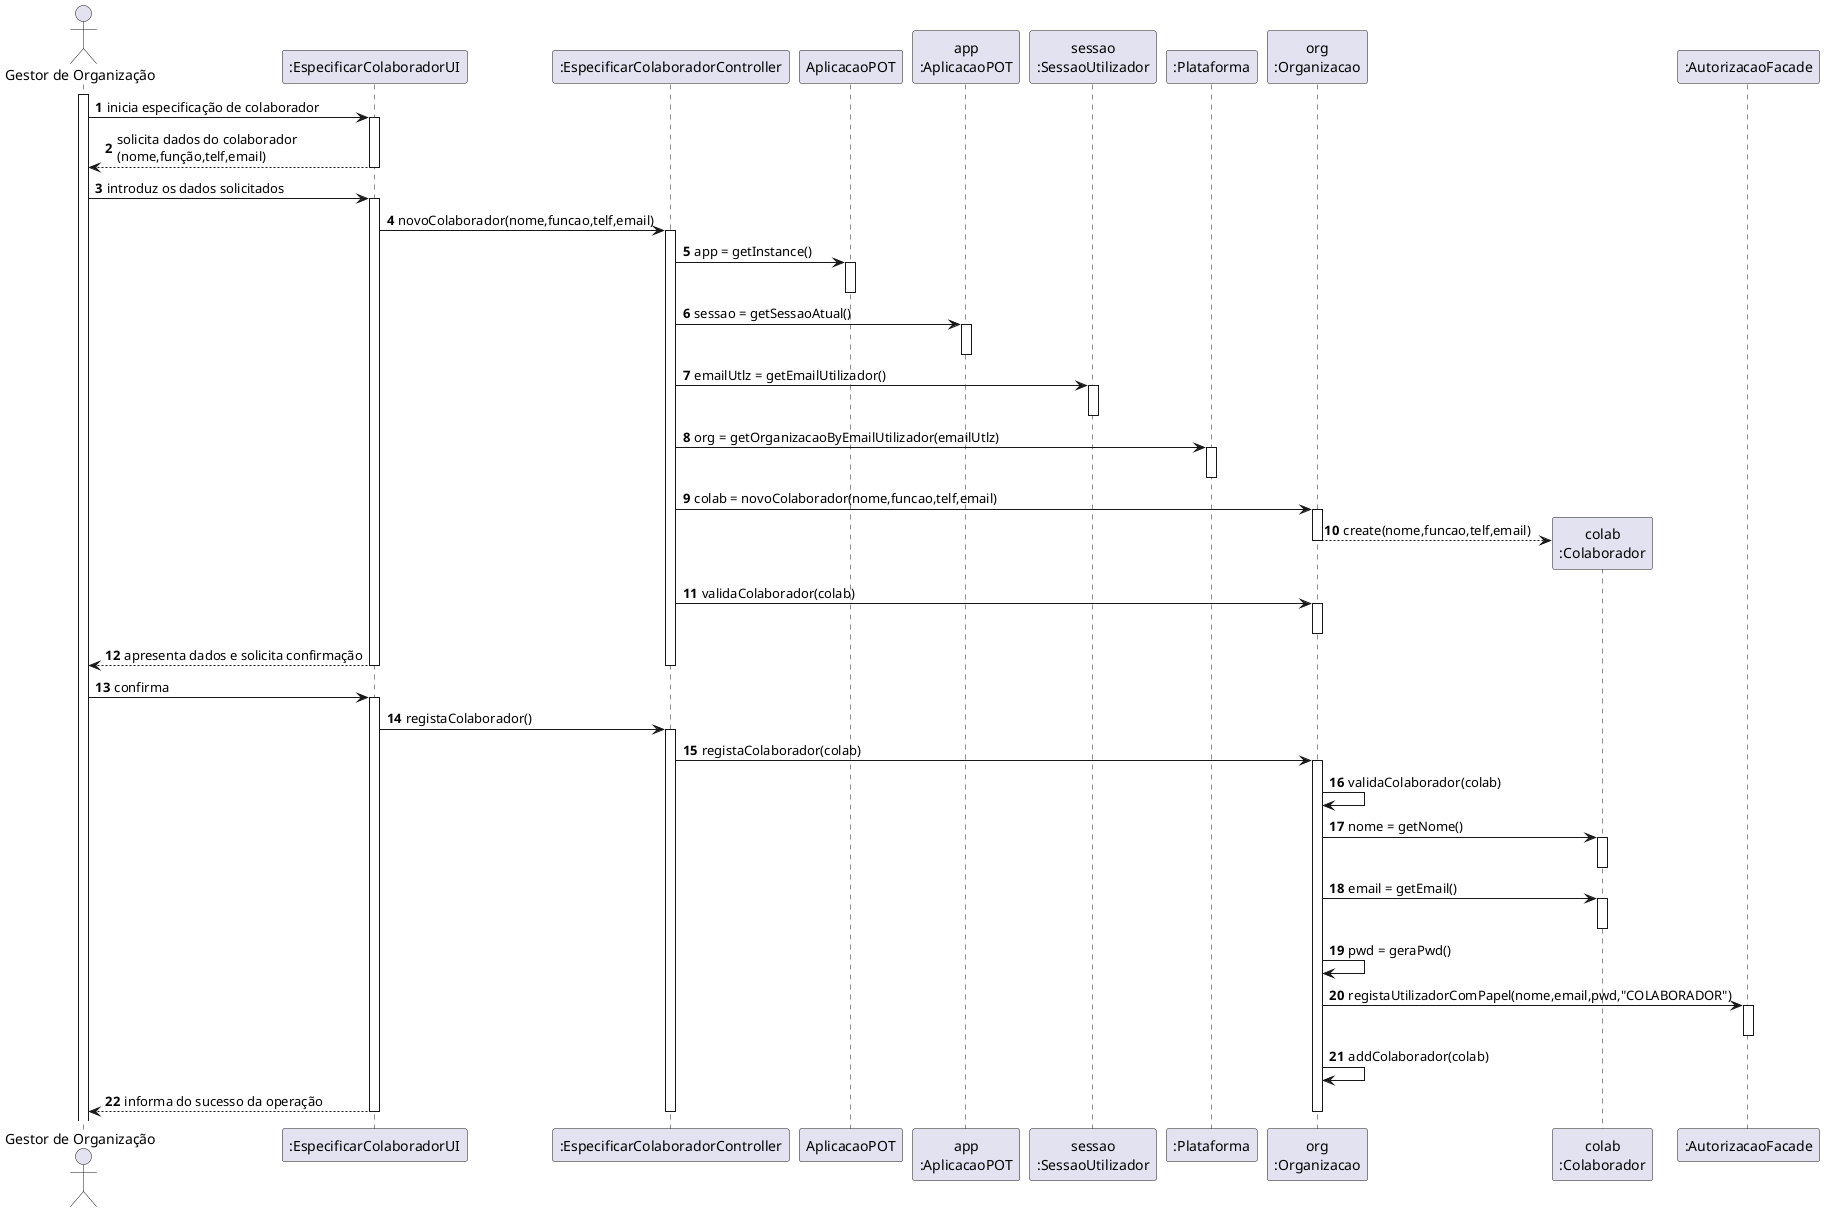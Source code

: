 @startuml
autonumber

actor "Gestor de Organização" as GEST
participant ":EspecificarColaboradorUI" as UI
participant ":EspecificarColaboradorController" as CTRL
participant "AplicacaoPOT" as _APP
participant "app\n:AplicacaoPOT" as APP
participant "sessao\n:SessaoUtilizador" as SESSAO
participant ":Plataforma" as PLAT
participant "org\n:Organizacao" as ORG
participant "colab\n:Colaborador" as COLAB
participant ":AutorizacaoFacade" as AUT

activate GEST
GEST -> UI : inicia especificação de colaborador
activate UI

UI --> GEST : solicita dados do colaborador \n(nome,função,telf,email)
deactivate UI

GEST -> UI : introduz os dados solicitados
activate UI
UI -> CTRL : novoColaborador(nome,funcao,telf,email)
activate CTRL
CTRL -> _APP: app = getInstance()
activate _APP
deactivate _APP
CTRL -> APP: sessao = getSessaoAtual()
activate APP
deactivate APP
CTRL -> SESSAO: emailUtlz = getEmailUtilizador()
activate SESSAO
deactivate SESSAO
CTRL -> PLAT: org = getOrganizacaoByEmailUtilizador(emailUtlz)
activate PLAT
deactivate PLAT
CTRL -> ORG: colab = novoColaborador(nome,funcao,telf,email)
activate ORG
ORG --> COLAB**: create(nome,funcao,telf,email)
deactivate ORG
CTRL -> ORG: validaColaborador(colab)
activate ORG
deactivate ORG

UI --> GEST : apresenta dados e solicita confirmação
deactivate ORG
deactivate PLAT
deactivate UI
deactivate CTRL

GEST -> UI : confirma
activate UI

UI -> CTRL: registaColaborador()
activate CTRL
CTRL -> ORG: registaColaborador(colab)
activate ORG
ORG -> ORG: validaColaborador(colab)
ORG -> COLAB: nome = getNome()
activate COLAB
deactivate COLAB
ORG -> COLAB: email = getEmail()
activate COLAB
deactivate COLAB
ORG -> ORG: pwd = geraPwd()
ORG -> AUT: registaUtilizadorComPapel(nome,email,pwd,"COLABORADOR")
activate AUT
deactivate AUT
ORG -> ORG: addColaborador(colab)

UI --> GEST: informa do sucesso da operação
deactivate ORG
deactivate CTRL
deactivate UI

@enduml
